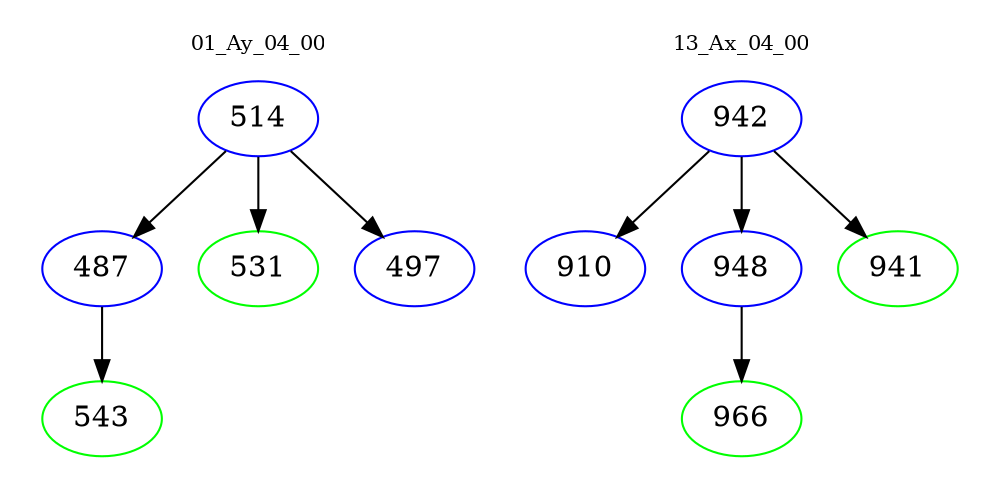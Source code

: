 digraph{
subgraph cluster_0 {
color = white
label = "01_Ay_04_00";
fontsize=10;
T0_514 [label="514", color="blue"]
T0_514 -> T0_487 [color="black"]
T0_487 [label="487", color="blue"]
T0_487 -> T0_543 [color="black"]
T0_543 [label="543", color="green"]
T0_514 -> T0_531 [color="black"]
T0_531 [label="531", color="green"]
T0_514 -> T0_497 [color="black"]
T0_497 [label="497", color="blue"]
}
subgraph cluster_1 {
color = white
label = "13_Ax_04_00";
fontsize=10;
T1_942 [label="942", color="blue"]
T1_942 -> T1_910 [color="black"]
T1_910 [label="910", color="blue"]
T1_942 -> T1_948 [color="black"]
T1_948 [label="948", color="blue"]
T1_948 -> T1_966 [color="black"]
T1_966 [label="966", color="green"]
T1_942 -> T1_941 [color="black"]
T1_941 [label="941", color="green"]
}
}
